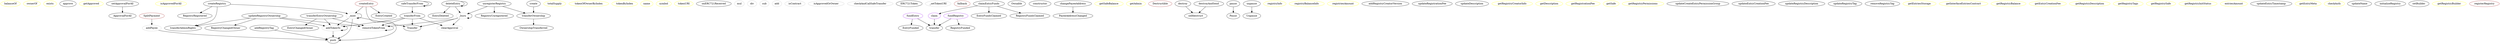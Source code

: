 strict digraph {
  balanceOf [color=yellow]
  ownerOf [color=yellow]
  exists [color=yellow]
  approve
  getApproved [color=yellow]
  setApprovalForAll
  isApprovedForAll [color=yellow]
  transferFrom
  safeTransferFrom
  totalSupply [color=yellow]
  tokenOfOwnerByIndex [color=yellow]
  tokenByIndex [color=yellow]
  name [color=yellow]
  symbol [color=yellow]
  tokenURI [color=yellow]
  onERC721Received
  mul [color=gray]
  div [color=gray]
  sub [color=gray]
  add [color=gray]
  isContract [color=gray]
  ApprovalForAll
  clearApproval [color=gray]
  removeTokenFrom [color=gray]
  addTokenTo [color=gray]
  Transfer
  isApprovedOrOwner [color=gray]
  _mint [color=gray]
  _burn [color=gray]
  checkAndCallSafeTransfer [color=gray]
  ERC721Token
  _setTokenURI [color=gray]
  push
  SplitPayment [color=brown]
  addPayee [color=gray]
  fallback [color=brown]
  claim [color=purple]
  transfer
  Ownable
  transferOwnership
  OwnershipTransferred
  constructor
  changePayeeAddress
  PayeeAddressChanged
  getSafeBalance [color=yellow]
  getAdmin [color=yellow]
  createEntry [color=brown]
  deleteEntry
  transferEntryOwnership
  fundEntry [color=purple]
  claimEntryFunds
  transferAdminRights
  Destructible [color=brown]
  destroy
  selfdestruct
  destroyAndSend
  pause
  Pause
  unpause
  Unpause
  registryInfo [color=yellow]
  registryBalanceInfo [color=yellow]
  registriesAmount [color=yellow]
  addRegistryCreatorVersion
  updateRegistrationFee
  updateDescription
  getRegistryCreatorInfo [color=yellow]
  getDescription [color=yellow]
  getRegistrationFee [color=yellow]
  getSafe [color=yellow]
  getRegistryPermissions [color=yellow]
  updateCreateEntryPermissionGroup
  updateEntryCreationFee
  updateRegistryDescription
  addRegistryTag
  updateRegistryTag
  removeRegistryTag
  getEntriesStorage [color=yellow]
  getInterfaceEntriesContract [color=yellow]
  getRegistryBalance [color=yellow]
  getEntryCreationFee [color=yellow]
  getRegistryDescription [color=yellow]
  getRegistryTags [color=yellow]
  getRegistrySafe [color=yellow]
  getRegistryInitStatus [color=yellow]
  entriesAmount [color=yellow]
  EntryCreated
  EntryDeleted
  EntryChangedOwner
  EntryFunded
  EntryFundsClaimed
  updateEntryTimestamp
  getEntryMeta [color=yellow]
  checkAuth [color=yellow]
  updateName
  initializeRegistry
  create
  setBuilder
  getRegistryBuilder [color=yellow]
  registerRegistry [color=brown]
  updateRegistryOwnership
  RegistryChangedOwner
  unregisterRegistry
  RegistryUnregistered
  fundRegistry [color=purple]
  RegistryFunded
  RegistryFundsClaimed
  createRegistry
  RegistryRegistered
  setApprovalForAll -> ApprovalForAll
  transferFrom -> clearApproval
  transferFrom -> removeTokenFrom
  transferFrom -> addTokenTo
  transferFrom -> Transfer
  safeTransferFrom -> safeTransferFrom
  safeTransferFrom -> transferFrom
  _mint -> addTokenTo
  _mint -> Transfer
  _burn -> clearApproval
  _burn -> removeTokenFrom
  _burn -> Transfer
  addTokenTo -> addTokenTo
  addTokenTo -> push
  removeTokenFrom -> removeTokenFrom
  _mint -> _mint
  _mint -> push
  _burn -> _burn
  SplitPayment -> addPayee
  claim -> transfer
  addPayee -> push
  transferOwnership -> OwnershipTransferred
  changePayeeAddress -> PayeeAddressChanged
  destroy -> selfdestruct
  destroyAndSend -> selfdestruct
  pause -> Pause
  unpause -> Unpause
  addRegistryTag -> push
  createEntry -> push
  createEntry -> _mint
  createEntry -> EntryCreated
  deleteEntry -> _burn
  deleteEntry -> EntryDeleted
  deleteEntry -> deleteEntry
  transferEntryOwnership -> removeTokenFrom
  transferEntryOwnership -> addTokenTo
  transferEntryOwnership -> EntryChangedOwner
  fundEntry -> EntryFunded
  fundEntry -> transfer
  claimEntryFunds -> EntryFundsClaimed
  claimEntryFunds -> claim
  create -> transferOwnership
  updateRegistryOwnership -> removeTokenFrom
  updateRegistryOwnership -> addTokenTo
  updateRegistryOwnership -> RegistryChangedOwner
  updateRegistryOwnership -> transferAdminRights
  unregisterRegistry -> _burn
  unregisterRegistry -> RegistryUnregistered
  unregisterRegistry -> transferOwnership
  fundRegistry -> RegistryFunded
  fundRegistry -> transfer
  claimEntryFunds -> RegistryFundsClaimed
  createRegistry -> _mint
  createRegistry -> RegistryRegistered
  createRegistry -> transferAdminRights
}

